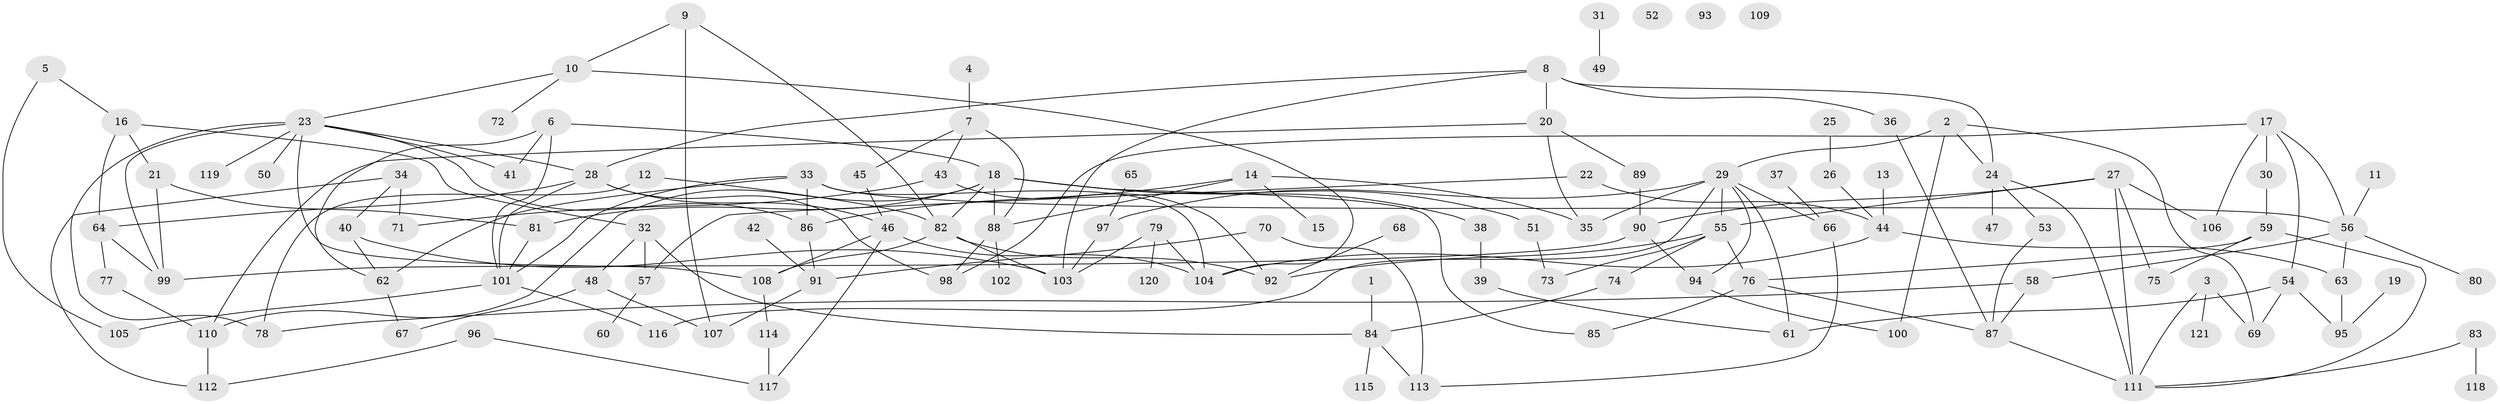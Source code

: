 // Generated by graph-tools (version 1.1) at 2025/33/03/09/25 02:33:52]
// undirected, 121 vertices, 178 edges
graph export_dot {
graph [start="1"]
  node [color=gray90,style=filled];
  1;
  2;
  3;
  4;
  5;
  6;
  7;
  8;
  9;
  10;
  11;
  12;
  13;
  14;
  15;
  16;
  17;
  18;
  19;
  20;
  21;
  22;
  23;
  24;
  25;
  26;
  27;
  28;
  29;
  30;
  31;
  32;
  33;
  34;
  35;
  36;
  37;
  38;
  39;
  40;
  41;
  42;
  43;
  44;
  45;
  46;
  47;
  48;
  49;
  50;
  51;
  52;
  53;
  54;
  55;
  56;
  57;
  58;
  59;
  60;
  61;
  62;
  63;
  64;
  65;
  66;
  67;
  68;
  69;
  70;
  71;
  72;
  73;
  74;
  75;
  76;
  77;
  78;
  79;
  80;
  81;
  82;
  83;
  84;
  85;
  86;
  87;
  88;
  89;
  90;
  91;
  92;
  93;
  94;
  95;
  96;
  97;
  98;
  99;
  100;
  101;
  102;
  103;
  104;
  105;
  106;
  107;
  108;
  109;
  110;
  111;
  112;
  113;
  114;
  115;
  116;
  117;
  118;
  119;
  120;
  121;
  1 -- 84;
  2 -- 24;
  2 -- 29;
  2 -- 69;
  2 -- 100;
  3 -- 69;
  3 -- 111;
  3 -- 121;
  4 -- 7;
  5 -- 16;
  5 -- 105;
  6 -- 18;
  6 -- 41;
  6 -- 62;
  6 -- 101;
  7 -- 43;
  7 -- 45;
  7 -- 88;
  8 -- 20;
  8 -- 24;
  8 -- 28;
  8 -- 36;
  8 -- 103;
  9 -- 10;
  9 -- 82;
  9 -- 107;
  10 -- 23;
  10 -- 72;
  10 -- 104;
  11 -- 56;
  12 -- 78;
  12 -- 82;
  13 -- 44;
  14 -- 15;
  14 -- 35;
  14 -- 86;
  14 -- 88;
  16 -- 21;
  16 -- 32;
  16 -- 64;
  17 -- 30;
  17 -- 54;
  17 -- 56;
  17 -- 98;
  17 -- 106;
  18 -- 38;
  18 -- 51;
  18 -- 81;
  18 -- 82;
  18 -- 85;
  18 -- 88;
  18 -- 110;
  19 -- 95;
  20 -- 35;
  20 -- 89;
  20 -- 110;
  21 -- 81;
  21 -- 99;
  22 -- 44;
  22 -- 57;
  23 -- 28;
  23 -- 41;
  23 -- 50;
  23 -- 78;
  23 -- 86;
  23 -- 99;
  23 -- 108;
  23 -- 119;
  24 -- 47;
  24 -- 53;
  24 -- 111;
  25 -- 26;
  26 -- 44;
  27 -- 55;
  27 -- 75;
  27 -- 90;
  27 -- 106;
  27 -- 111;
  28 -- 46;
  28 -- 64;
  28 -- 98;
  28 -- 101;
  29 -- 35;
  29 -- 55;
  29 -- 61;
  29 -- 66;
  29 -- 94;
  29 -- 97;
  29 -- 116;
  30 -- 59;
  31 -- 49;
  32 -- 48;
  32 -- 57;
  32 -- 84;
  33 -- 56;
  33 -- 62;
  33 -- 86;
  33 -- 101;
  33 -- 104;
  34 -- 40;
  34 -- 71;
  34 -- 112;
  36 -- 87;
  37 -- 66;
  38 -- 39;
  39 -- 61;
  40 -- 62;
  40 -- 103;
  42 -- 91;
  43 -- 71;
  43 -- 92;
  44 -- 63;
  44 -- 104;
  45 -- 46;
  46 -- 104;
  46 -- 108;
  46 -- 117;
  48 -- 67;
  48 -- 107;
  51 -- 73;
  53 -- 87;
  54 -- 61;
  54 -- 69;
  54 -- 95;
  55 -- 73;
  55 -- 74;
  55 -- 76;
  55 -- 92;
  56 -- 58;
  56 -- 63;
  56 -- 80;
  57 -- 60;
  58 -- 78;
  58 -- 87;
  59 -- 75;
  59 -- 76;
  59 -- 111;
  62 -- 67;
  63 -- 95;
  64 -- 77;
  64 -- 99;
  65 -- 97;
  66 -- 113;
  68 -- 92;
  70 -- 91;
  70 -- 113;
  74 -- 84;
  76 -- 85;
  76 -- 87;
  77 -- 110;
  79 -- 103;
  79 -- 104;
  79 -- 120;
  81 -- 101;
  82 -- 92;
  82 -- 103;
  82 -- 108;
  83 -- 111;
  83 -- 118;
  84 -- 113;
  84 -- 115;
  86 -- 91;
  87 -- 111;
  88 -- 98;
  88 -- 102;
  89 -- 90;
  90 -- 94;
  90 -- 99;
  91 -- 107;
  94 -- 100;
  96 -- 112;
  96 -- 117;
  97 -- 103;
  101 -- 105;
  101 -- 116;
  108 -- 114;
  110 -- 112;
  114 -- 117;
}
